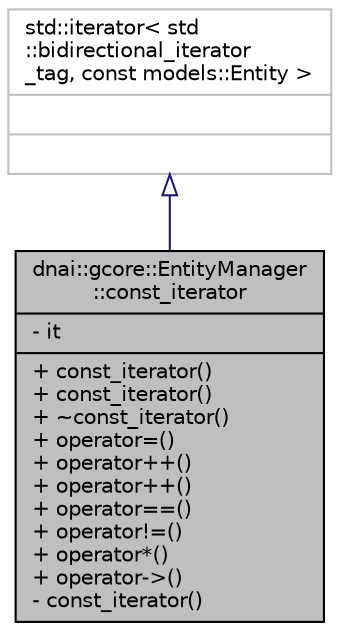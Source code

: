digraph "dnai::gcore::EntityManager::const_iterator"
{
  edge [fontname="Helvetica",fontsize="10",labelfontname="Helvetica",labelfontsize="10"];
  node [fontname="Helvetica",fontsize="10",shape=record];
  Node1 [label="{dnai::gcore::EntityManager\l::const_iterator\n|- it\l|+ const_iterator()\l+ const_iterator()\l+ ~const_iterator()\l+ operator=()\l+ operator++()\l+ operator++()\l+ operator==()\l+ operator!=()\l+ operator*()\l+ operator-\>()\l- const_iterator()\l}",height=0.2,width=0.4,color="black", fillcolor="grey75", style="filled", fontcolor="black"];
  Node2 -> Node1 [dir="back",color="midnightblue",fontsize="10",style="solid",arrowtail="onormal",fontname="Helvetica"];
  Node2 [label="{std::iterator\< std\l::bidirectional_iterator\l_tag, const models::Entity \>\n||}",height=0.2,width=0.4,color="grey75", fillcolor="white", style="filled"];
}
